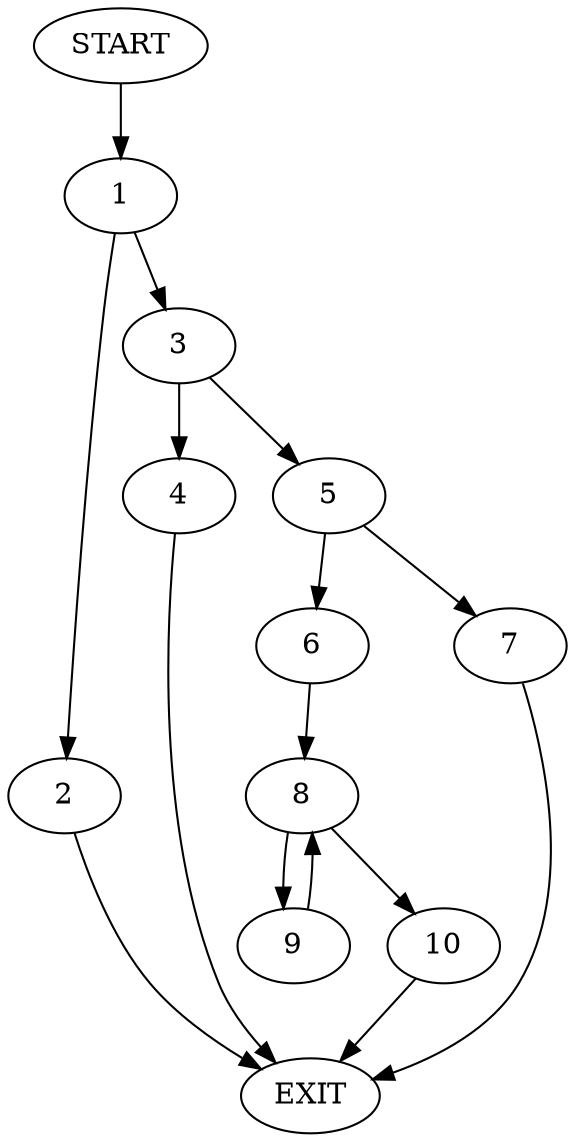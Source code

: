 digraph {
0 [label="START"]
11 [label="EXIT"]
0 -> 1
1 -> 2
1 -> 3
3 -> 4
3 -> 5
2 -> 11
5 -> 6
5 -> 7
4 -> 11
6 -> 8
7 -> 11
8 -> 9
8 -> 10
9 -> 8
10 -> 11
}
